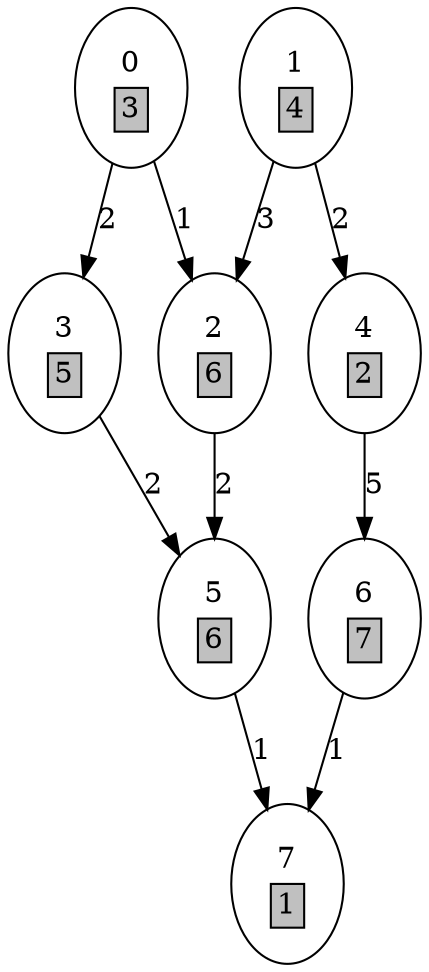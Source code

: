 digraph przykladowy_4 {
graph [page="11.7,8.3"];
0 -> 2 [label="1"];
0 -> 3 [label="2"];
1 -> 2 [label="3"];
1 -> 4 [label="2"];
2 -> 5 [label="2"];
3 -> 5 [label="2"];
4 -> 6 [label="5"];
5 -> 7 [label="1"];
6 -> 7 [label="1"];
0 [label=<<TABLE border="0"><TR><TD>0</TD></TR><TR><TD border="1" bgcolor="grey">3</TD></TR></TABLE>>];
1 [label=<<TABLE border="0"><TR><TD>1</TD></TR><TR><TD border="1" bgcolor="grey">4</TD></TR></TABLE>>];
2 [label=<<TABLE border="0"><TR><TD>2</TD></TR><TR><TD border="1" bgcolor="grey">6</TD></TR></TABLE>>];
3 [label=<<TABLE border="0"><TR><TD>3</TD></TR><TR><TD border="1" bgcolor="grey">5</TD></TR></TABLE>>];
4 [label=<<TABLE border="0"><TR><TD>4</TD></TR><TR><TD border="1" bgcolor="grey">2</TD></TR></TABLE>>];
5 [label=<<TABLE border="0"><TR><TD>5</TD></TR><TR><TD border="1" bgcolor="grey">6</TD></TR></TABLE>>];
6 [label=<<TABLE border="0"><TR><TD>6</TD></TR><TR><TD border="1" bgcolor="grey">7</TD></TR></TABLE>>];
7 [label=<<TABLE border="0"><TR><TD>7</TD></TR><TR><TD border="1" bgcolor="grey">1</TD></TR></TABLE>>];
}
